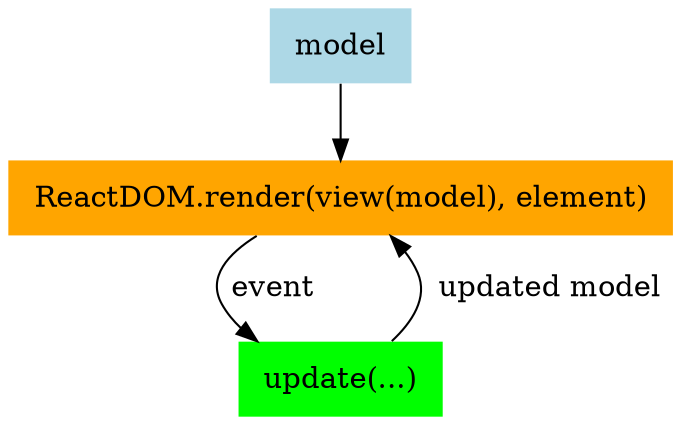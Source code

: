 digraph meiosistutorial {
  model [shape="plaintext", style="filled", fillcolor="lightblue", label=<
    <table border="0">
      <tr>
        <td>model</td>
      </tr>
    </table>
  >]

  render [shape="plaintext", style="filled", fillcolor="orange", label=<
    <table border="0">
      <tr>
        <td>ReactDOM.render(view(model), element)</td>
      </tr>
    </table>
  >]

  update [shape="plaintext", style="filled", fillcolor="green", label=<
    <table border="0">
      <tr>
        <td>update(...)</td>
      </tr>
    </table>
  >]

  model -> render
  render -> update [label=" event           "]
  update -> render [label="  updated model"]
}